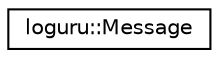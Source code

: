 digraph "Graphical Class Hierarchy"
{
  edge [fontname="Helvetica",fontsize="10",labelfontname="Helvetica",labelfontsize="10"];
  node [fontname="Helvetica",fontsize="10",shape=record];
  rankdir="LR";
  Node0 [label="loguru::Message",height=0.2,width=0.4,color="black", fillcolor="white", style="filled",URL="$structloguru_1_1_message.html"];
}
